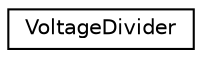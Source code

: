 digraph "Graphical Class Hierarchy"
{
 // LATEX_PDF_SIZE
  edge [fontname="Helvetica",fontsize="10",labelfontname="Helvetica",labelfontsize="10"];
  node [fontname="Helvetica",fontsize="10",shape=record];
  rankdir="LR";
  Node0 [label="VoltageDivider",height=0.2,width=0.4,color="black", fillcolor="white", style="filled",URL="$classVoltageDivider.html",tooltip=" "];
}
